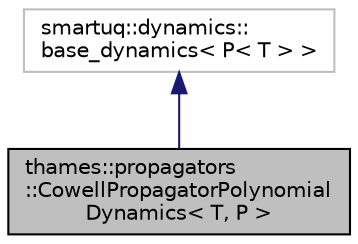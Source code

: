 digraph "thames::propagators::CowellPropagatorPolynomialDynamics&lt; T, P &gt;"
{
 // LATEX_PDF_SIZE
  edge [fontname="Helvetica",fontsize="10",labelfontname="Helvetica",labelfontsize="10"];
  node [fontname="Helvetica",fontsize="10",shape=record];
  Node1 [label="thames::propagators\l::CowellPropagatorPolynomial\lDynamics\< T, P \>",height=0.2,width=0.4,color="black", fillcolor="grey75", style="filled", fontcolor="black",tooltip="Object for Cowell's method dynamics with polynomials, compatible with the SMART-UQ schema."];
  Node2 -> Node1 [dir="back",color="midnightblue",fontsize="10",style="solid",fontname="Helvetica"];
  Node2 [label="smartuq::dynamics::\lbase_dynamics\< P\< T \> \>",height=0.2,width=0.4,color="grey75", fillcolor="white", style="filled",tooltip=" "];
}
